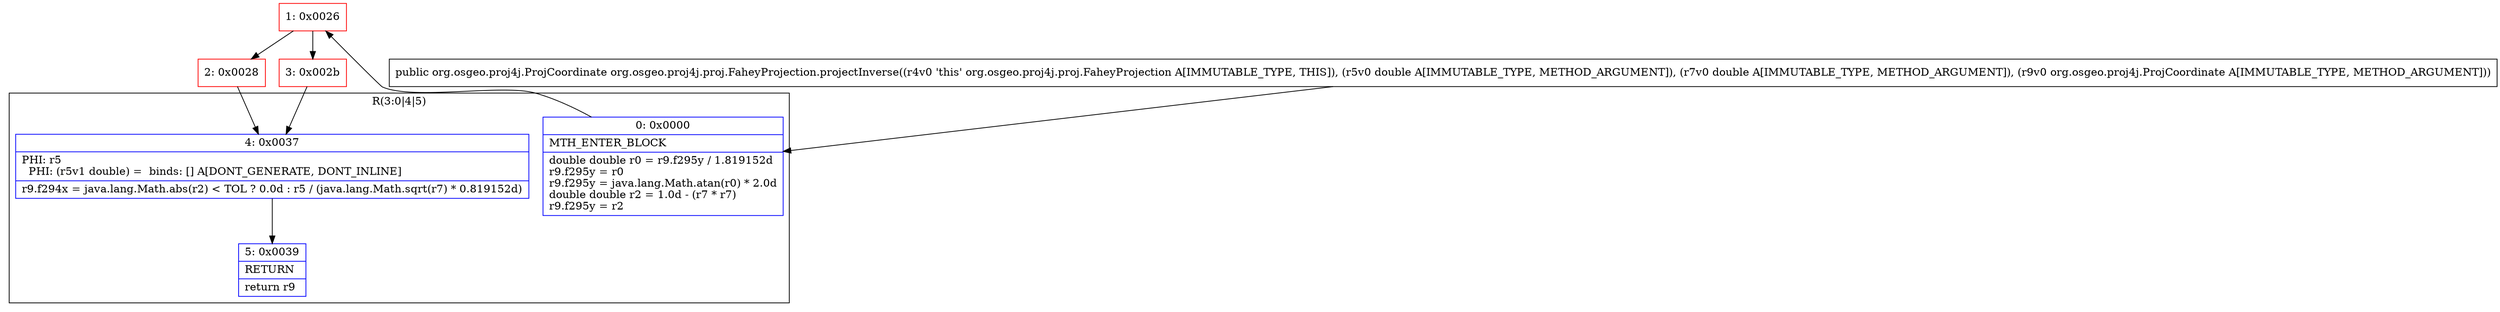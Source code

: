 digraph "CFG fororg.osgeo.proj4j.proj.FaheyProjection.projectInverse(DDLorg\/osgeo\/proj4j\/ProjCoordinate;)Lorg\/osgeo\/proj4j\/ProjCoordinate;" {
subgraph cluster_Region_1725575305 {
label = "R(3:0|4|5)";
node [shape=record,color=blue];
Node_0 [shape=record,label="{0\:\ 0x0000|MTH_ENTER_BLOCK\l|double double r0 = r9.f295y \/ 1.819152d\lr9.f295y = r0\lr9.f295y = java.lang.Math.atan(r0) * 2.0d\ldouble double r2 = 1.0d \- (r7 * r7)\lr9.f295y = r2\l}"];
Node_4 [shape=record,label="{4\:\ 0x0037|PHI: r5 \l  PHI: (r5v1 double) =  binds: [] A[DONT_GENERATE, DONT_INLINE]\l|r9.f294x = java.lang.Math.abs(r2) \< TOL ? 0.0d : r5 \/ (java.lang.Math.sqrt(r7) * 0.819152d)\l}"];
Node_5 [shape=record,label="{5\:\ 0x0039|RETURN\l|return r9\l}"];
}
Node_1 [shape=record,color=red,label="{1\:\ 0x0026}"];
Node_2 [shape=record,color=red,label="{2\:\ 0x0028}"];
Node_3 [shape=record,color=red,label="{3\:\ 0x002b}"];
MethodNode[shape=record,label="{public org.osgeo.proj4j.ProjCoordinate org.osgeo.proj4j.proj.FaheyProjection.projectInverse((r4v0 'this' org.osgeo.proj4j.proj.FaheyProjection A[IMMUTABLE_TYPE, THIS]), (r5v0 double A[IMMUTABLE_TYPE, METHOD_ARGUMENT]), (r7v0 double A[IMMUTABLE_TYPE, METHOD_ARGUMENT]), (r9v0 org.osgeo.proj4j.ProjCoordinate A[IMMUTABLE_TYPE, METHOD_ARGUMENT])) }"];
MethodNode -> Node_0;
Node_0 -> Node_1;
Node_4 -> Node_5;
Node_1 -> Node_2;
Node_1 -> Node_3;
Node_2 -> Node_4;
Node_3 -> Node_4;
}

